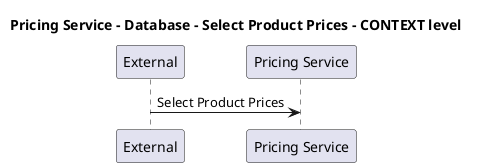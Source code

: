 @startuml

title Pricing Service - Database - Select Product Prices - CONTEXT level

participant "External" as C4InterFlow.SoftwareSystems.ExternalSystem
participant "Pricing Service" as ECommercePlatform.SoftwareSystems.PricingService

C4InterFlow.SoftwareSystems.ExternalSystem -> ECommercePlatform.SoftwareSystems.PricingService : Select Product Prices


@enduml
